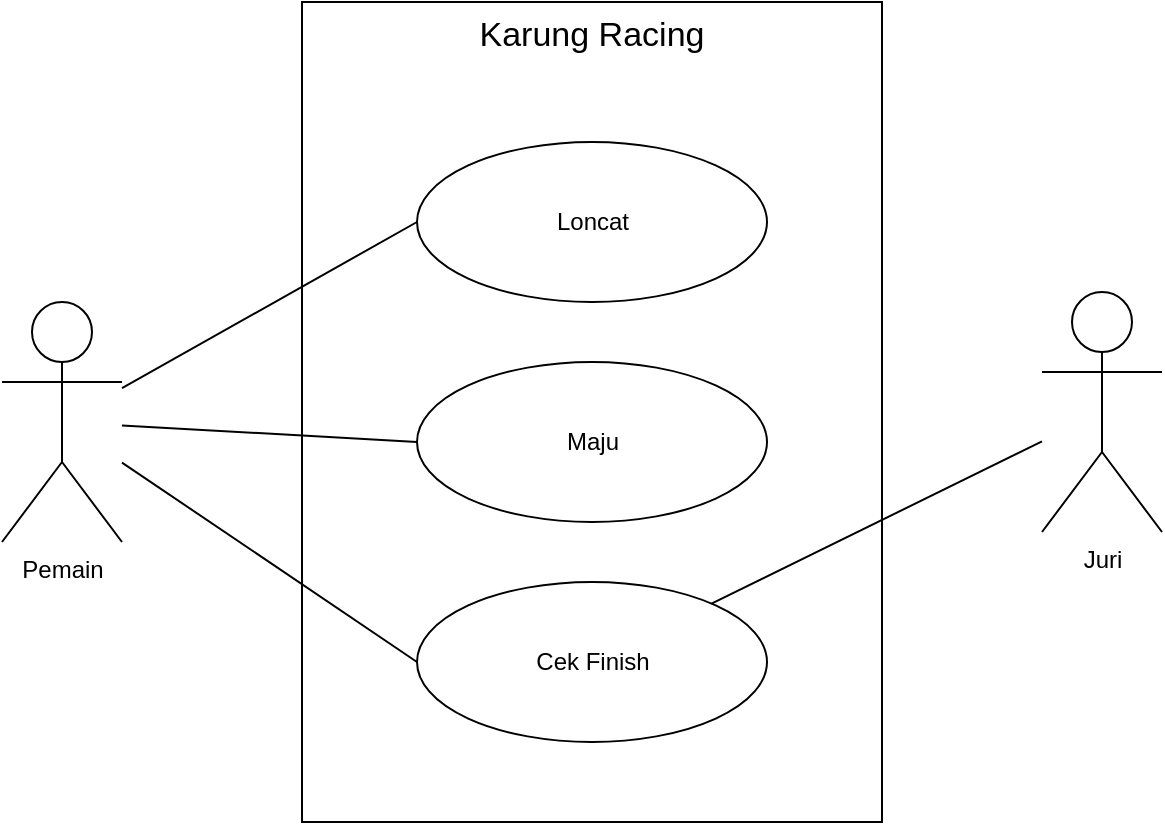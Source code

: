 <mxfile version="21.7.4" type="github">
  <diagram name="Page-1" id="2if6pwwHlhWu2cAU6WJ_">
    <mxGraphModel dx="1038" dy="532" grid="1" gridSize="10" guides="1" tooltips="1" connect="1" arrows="1" fold="1" page="1" pageScale="1" pageWidth="1100" pageHeight="850" math="0" shadow="0">
      <root>
        <mxCell id="0" />
        <mxCell id="1" parent="0" />
        <mxCell id="WKjf0M-vE_uG8LFnqsKe-1" value="Karung Racing" style="rounded=0;whiteSpace=wrap;html=1;verticalAlign=top;fontSize=17;" vertex="1" parent="1">
          <mxGeometry x="360" y="140" width="290" height="410" as="geometry" />
        </mxCell>
        <mxCell id="WKjf0M-vE_uG8LFnqsKe-2" value="Pemain" style="shape=umlActor;verticalLabelPosition=bottom;verticalAlign=top;html=1;outlineConnect=0;" vertex="1" parent="1">
          <mxGeometry x="210" y="290" width="60" height="120" as="geometry" />
        </mxCell>
        <mxCell id="WKjf0M-vE_uG8LFnqsKe-3" value="Loncat" style="ellipse;whiteSpace=wrap;html=1;" vertex="1" parent="1">
          <mxGeometry x="417.5" y="210" width="175" height="80" as="geometry" />
        </mxCell>
        <mxCell id="WKjf0M-vE_uG8LFnqsKe-5" value="Maju" style="ellipse;whiteSpace=wrap;html=1;" vertex="1" parent="1">
          <mxGeometry x="417.5" y="320" width="175" height="80" as="geometry" />
        </mxCell>
        <mxCell id="WKjf0M-vE_uG8LFnqsKe-6" value="Cek Finish" style="ellipse;whiteSpace=wrap;html=1;" vertex="1" parent="1">
          <mxGeometry x="417.5" y="430" width="175" height="80" as="geometry" />
        </mxCell>
        <mxCell id="WKjf0M-vE_uG8LFnqsKe-7" value="" style="endArrow=none;html=1;rounded=0;entryX=0;entryY=0.5;entryDx=0;entryDy=0;" edge="1" parent="1" source="WKjf0M-vE_uG8LFnqsKe-2" target="WKjf0M-vE_uG8LFnqsKe-3">
          <mxGeometry width="50" height="50" relative="1" as="geometry">
            <mxPoint x="500" y="390" as="sourcePoint" />
            <mxPoint x="550" y="340" as="targetPoint" />
          </mxGeometry>
        </mxCell>
        <mxCell id="WKjf0M-vE_uG8LFnqsKe-8" value="" style="endArrow=none;html=1;rounded=0;entryX=0;entryY=0.5;entryDx=0;entryDy=0;" edge="1" parent="1" source="WKjf0M-vE_uG8LFnqsKe-2" target="WKjf0M-vE_uG8LFnqsKe-5">
          <mxGeometry width="50" height="50" relative="1" as="geometry">
            <mxPoint x="500" y="390" as="sourcePoint" />
            <mxPoint x="550" y="340" as="targetPoint" />
          </mxGeometry>
        </mxCell>
        <mxCell id="WKjf0M-vE_uG8LFnqsKe-9" value="" style="endArrow=none;html=1;rounded=0;entryX=0;entryY=0.5;entryDx=0;entryDy=0;" edge="1" parent="1" source="WKjf0M-vE_uG8LFnqsKe-2" target="WKjf0M-vE_uG8LFnqsKe-6">
          <mxGeometry width="50" height="50" relative="1" as="geometry">
            <mxPoint x="500" y="390" as="sourcePoint" />
            <mxPoint x="550" y="340" as="targetPoint" />
          </mxGeometry>
        </mxCell>
        <mxCell id="WKjf0M-vE_uG8LFnqsKe-10" value="Juri" style="shape=umlActor;verticalLabelPosition=bottom;verticalAlign=top;html=1;outlineConnect=0;" vertex="1" parent="1">
          <mxGeometry x="730" y="285" width="60" height="120" as="geometry" />
        </mxCell>
        <mxCell id="WKjf0M-vE_uG8LFnqsKe-11" value="" style="endArrow=none;html=1;rounded=0;" edge="1" parent="1" source="WKjf0M-vE_uG8LFnqsKe-6" target="WKjf0M-vE_uG8LFnqsKe-10">
          <mxGeometry width="50" height="50" relative="1" as="geometry">
            <mxPoint x="620" y="400" as="sourcePoint" />
            <mxPoint x="670" y="350" as="targetPoint" />
          </mxGeometry>
        </mxCell>
      </root>
    </mxGraphModel>
  </diagram>
</mxfile>
